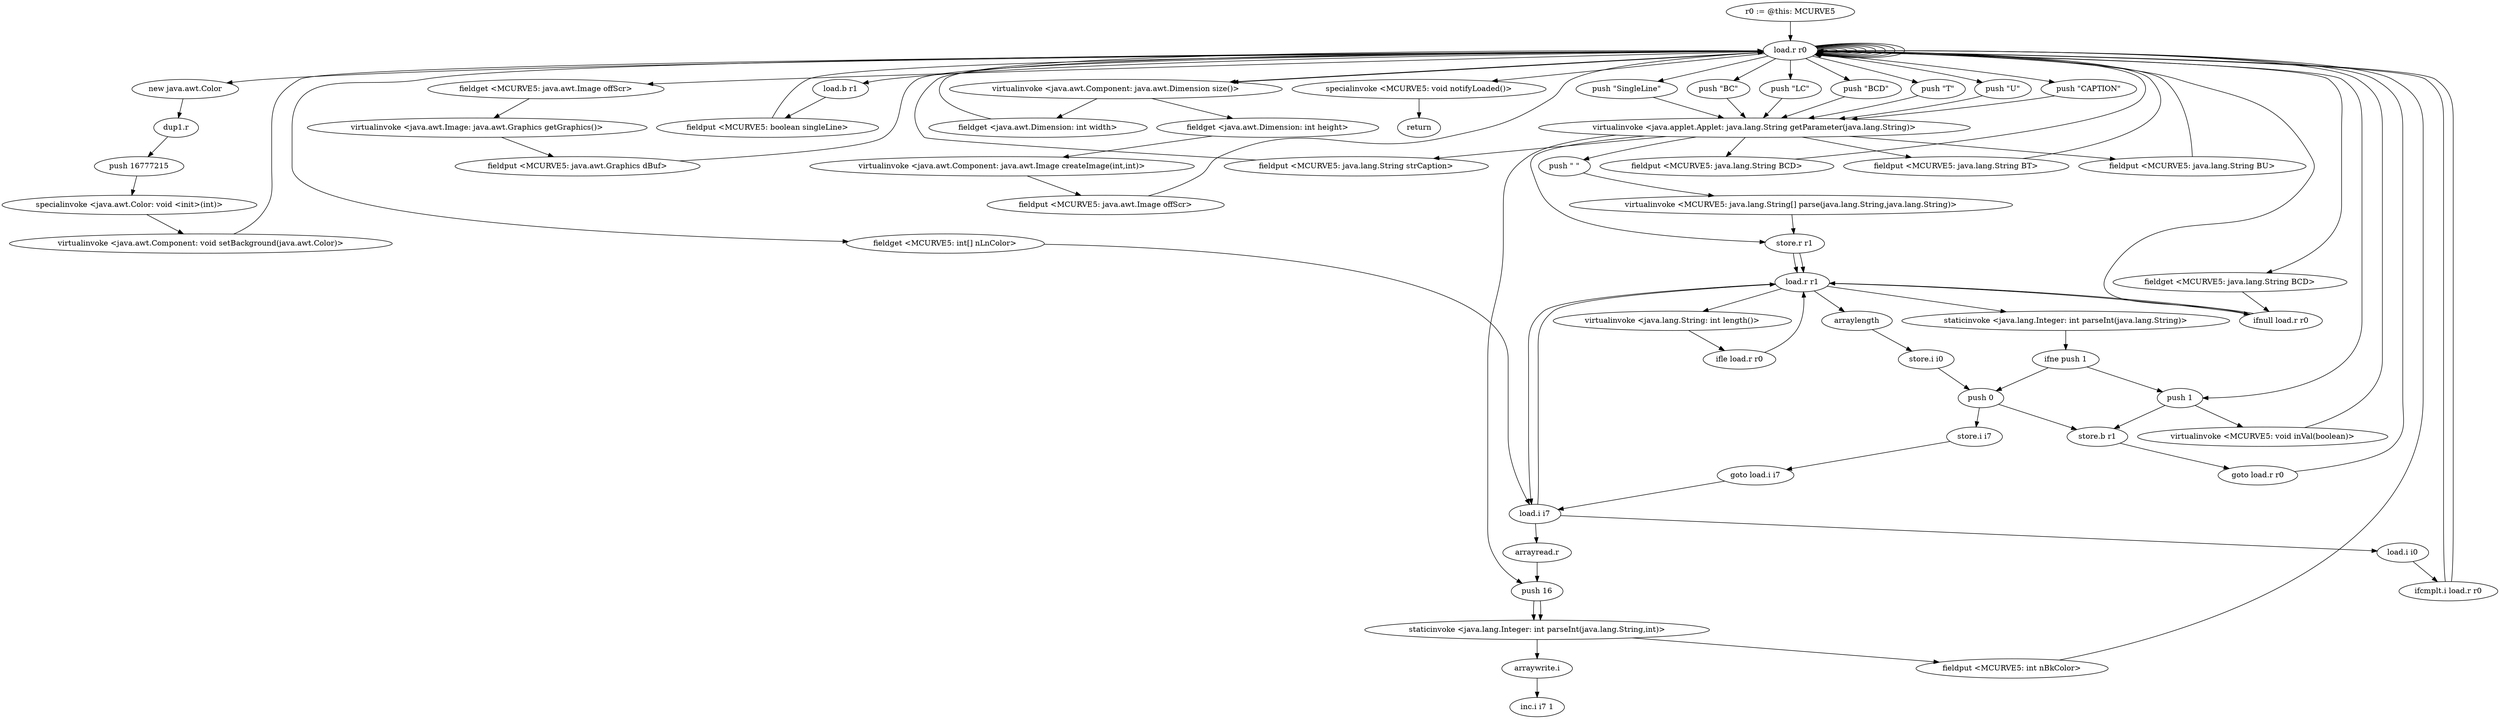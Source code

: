 digraph "" {
    "r0 := @this: MCURVE5"
    "load.r r0"
    "r0 := @this: MCURVE5"->"load.r r0";
    "new java.awt.Color"
    "load.r r0"->"new java.awt.Color";
    "dup1.r"
    "new java.awt.Color"->"dup1.r";
    "push 16777215"
    "dup1.r"->"push 16777215";
    "specialinvoke <java.awt.Color: void <init>(int)>"
    "push 16777215"->"specialinvoke <java.awt.Color: void <init>(int)>";
    "virtualinvoke <java.awt.Component: void setBackground(java.awt.Color)>"
    "specialinvoke <java.awt.Color: void <init>(int)>"->"virtualinvoke <java.awt.Component: void setBackground(java.awt.Color)>";
    "virtualinvoke <java.awt.Component: void setBackground(java.awt.Color)>"->"load.r r0";
    "load.r r0"->"load.r r0";
    "load.r r0"->"load.r r0";
    "virtualinvoke <java.awt.Component: java.awt.Dimension size()>"
    "load.r r0"->"virtualinvoke <java.awt.Component: java.awt.Dimension size()>";
    "fieldget <java.awt.Dimension: int width>"
    "virtualinvoke <java.awt.Component: java.awt.Dimension size()>"->"fieldget <java.awt.Dimension: int width>";
    "fieldget <java.awt.Dimension: int width>"->"load.r r0";
    "load.r r0"->"virtualinvoke <java.awt.Component: java.awt.Dimension size()>";
    "fieldget <java.awt.Dimension: int height>"
    "virtualinvoke <java.awt.Component: java.awt.Dimension size()>"->"fieldget <java.awt.Dimension: int height>";
    "virtualinvoke <java.awt.Component: java.awt.Image createImage(int,int)>"
    "fieldget <java.awt.Dimension: int height>"->"virtualinvoke <java.awt.Component: java.awt.Image createImage(int,int)>";
    "fieldput <MCURVE5: java.awt.Image offScr>"
    "virtualinvoke <java.awt.Component: java.awt.Image createImage(int,int)>"->"fieldput <MCURVE5: java.awt.Image offScr>";
    "fieldput <MCURVE5: java.awt.Image offScr>"->"load.r r0";
    "load.r r0"->"load.r r0";
    "fieldget <MCURVE5: java.awt.Image offScr>"
    "load.r r0"->"fieldget <MCURVE5: java.awt.Image offScr>";
    "virtualinvoke <java.awt.Image: java.awt.Graphics getGraphics()>"
    "fieldget <MCURVE5: java.awt.Image offScr>"->"virtualinvoke <java.awt.Image: java.awt.Graphics getGraphics()>";
    "fieldput <MCURVE5: java.awt.Graphics dBuf>"
    "virtualinvoke <java.awt.Image: java.awt.Graphics getGraphics()>"->"fieldput <MCURVE5: java.awt.Graphics dBuf>";
    "fieldput <MCURVE5: java.awt.Graphics dBuf>"->"load.r r0";
    "load.r r0"->"load.r r0";
    "push \"CAPTION\""
    "load.r r0"->"push \"CAPTION\"";
    "virtualinvoke <java.applet.Applet: java.lang.String getParameter(java.lang.String)>"
    "push \"CAPTION\""->"virtualinvoke <java.applet.Applet: java.lang.String getParameter(java.lang.String)>";
    "fieldput <MCURVE5: java.lang.String strCaption>"
    "virtualinvoke <java.applet.Applet: java.lang.String getParameter(java.lang.String)>"->"fieldput <MCURVE5: java.lang.String strCaption>";
    "fieldput <MCURVE5: java.lang.String strCaption>"->"load.r r0";
    "push \"SingleLine\""
    "load.r r0"->"push \"SingleLine\"";
    "push \"SingleLine\""->"virtualinvoke <java.applet.Applet: java.lang.String getParameter(java.lang.String)>";
    "store.r r1"
    "virtualinvoke <java.applet.Applet: java.lang.String getParameter(java.lang.String)>"->"store.r r1";
    "load.r r1"
    "store.r r1"->"load.r r1";
    "ifnull load.r r0"
    "load.r r1"->"ifnull load.r r0";
    "ifnull load.r r0"->"load.r r1";
    "virtualinvoke <java.lang.String: int length()>"
    "load.r r1"->"virtualinvoke <java.lang.String: int length()>";
    "ifle load.r r0"
    "virtualinvoke <java.lang.String: int length()>"->"ifle load.r r0";
    "ifle load.r r0"->"load.r r1";
    "staticinvoke <java.lang.Integer: int parseInt(java.lang.String)>"
    "load.r r1"->"staticinvoke <java.lang.Integer: int parseInt(java.lang.String)>";
    "ifne push 1"
    "staticinvoke <java.lang.Integer: int parseInt(java.lang.String)>"->"ifne push 1";
    "push 0"
    "ifne push 1"->"push 0";
    "store.b r1"
    "push 0"->"store.b r1";
    "goto load.r r0"
    "store.b r1"->"goto load.r r0";
    "goto load.r r0"->"load.r r0";
    "load.b r1"
    "load.r r0"->"load.b r1";
    "fieldput <MCURVE5: boolean singleLine>"
    "load.b r1"->"fieldput <MCURVE5: boolean singleLine>";
    "fieldput <MCURVE5: boolean singleLine>"->"load.r r0";
    "load.r r0"->"load.r r0";
    "push \"BC\""
    "load.r r0"->"push \"BC\"";
    "push \"BC\""->"virtualinvoke <java.applet.Applet: java.lang.String getParameter(java.lang.String)>";
    "push 16"
    "virtualinvoke <java.applet.Applet: java.lang.String getParameter(java.lang.String)>"->"push 16";
    "staticinvoke <java.lang.Integer: int parseInt(java.lang.String,int)>"
    "push 16"->"staticinvoke <java.lang.Integer: int parseInt(java.lang.String,int)>";
    "fieldput <MCURVE5: int nBkColor>"
    "staticinvoke <java.lang.Integer: int parseInt(java.lang.String,int)>"->"fieldput <MCURVE5: int nBkColor>";
    "fieldput <MCURVE5: int nBkColor>"->"load.r r0";
    "load.r r0"->"load.r r0";
    "push \"LC\""
    "load.r r0"->"push \"LC\"";
    "push \"LC\""->"virtualinvoke <java.applet.Applet: java.lang.String getParameter(java.lang.String)>";
    "push \" \""
    "virtualinvoke <java.applet.Applet: java.lang.String getParameter(java.lang.String)>"->"push \" \"";
    "virtualinvoke <MCURVE5: java.lang.String[] parse(java.lang.String,java.lang.String)>"
    "push \" \""->"virtualinvoke <MCURVE5: java.lang.String[] parse(java.lang.String,java.lang.String)>";
    "virtualinvoke <MCURVE5: java.lang.String[] parse(java.lang.String,java.lang.String)>"->"store.r r1";
    "store.r r1"->"load.r r1";
    "arraylength"
    "load.r r1"->"arraylength";
    "store.i i0"
    "arraylength"->"store.i i0";
    "store.i i0"->"push 0";
    "store.i i7"
    "push 0"->"store.i i7";
    "goto load.i i7"
    "store.i i7"->"goto load.i i7";
    "load.i i7"
    "goto load.i i7"->"load.i i7";
    "load.i i0"
    "load.i i7"->"load.i i0";
    "ifcmplt.i load.r r0"
    "load.i i0"->"ifcmplt.i load.r r0";
    "ifcmplt.i load.r r0"->"load.r r0";
    "load.r r0"->"load.r r0";
    "push \"BCD\""
    "load.r r0"->"push \"BCD\"";
    "push \"BCD\""->"virtualinvoke <java.applet.Applet: java.lang.String getParameter(java.lang.String)>";
    "fieldput <MCURVE5: java.lang.String BCD>"
    "virtualinvoke <java.applet.Applet: java.lang.String getParameter(java.lang.String)>"->"fieldput <MCURVE5: java.lang.String BCD>";
    "fieldput <MCURVE5: java.lang.String BCD>"->"load.r r0";
    "load.r r0"->"load.r r0";
    "push \"T\""
    "load.r r0"->"push \"T\"";
    "push \"T\""->"virtualinvoke <java.applet.Applet: java.lang.String getParameter(java.lang.String)>";
    "fieldput <MCURVE5: java.lang.String BT>"
    "virtualinvoke <java.applet.Applet: java.lang.String getParameter(java.lang.String)>"->"fieldput <MCURVE5: java.lang.String BT>";
    "fieldput <MCURVE5: java.lang.String BT>"->"load.r r0";
    "load.r r0"->"load.r r0";
    "push \"U\""
    "load.r r0"->"push \"U\"";
    "push \"U\""->"virtualinvoke <java.applet.Applet: java.lang.String getParameter(java.lang.String)>";
    "fieldput <MCURVE5: java.lang.String BU>"
    "virtualinvoke <java.applet.Applet: java.lang.String getParameter(java.lang.String)>"->"fieldput <MCURVE5: java.lang.String BU>";
    "fieldput <MCURVE5: java.lang.String BU>"->"load.r r0";
    "fieldget <MCURVE5: java.lang.String BCD>"
    "load.r r0"->"fieldget <MCURVE5: java.lang.String BCD>";
    "fieldget <MCURVE5: java.lang.String BCD>"->"ifnull load.r r0";
    "ifnull load.r r0"->"load.r r0";
    "push 1"
    "load.r r0"->"push 1";
    "virtualinvoke <MCURVE5: void inVal(boolean)>"
    "push 1"->"virtualinvoke <MCURVE5: void inVal(boolean)>";
    "virtualinvoke <MCURVE5: void inVal(boolean)>"->"load.r r0";
    "specialinvoke <MCURVE5: void notifyLoaded()>"
    "load.r r0"->"specialinvoke <MCURVE5: void notifyLoaded()>";
    "return"
    "specialinvoke <MCURVE5: void notifyLoaded()>"->"return";
    "ifcmplt.i load.r r0"->"load.r r0";
    "fieldget <MCURVE5: int[] nLnColor>"
    "load.r r0"->"fieldget <MCURVE5: int[] nLnColor>";
    "fieldget <MCURVE5: int[] nLnColor>"->"load.i i7";
    "load.i i7"->"load.r r1";
    "load.r r1"->"load.i i7";
    "arrayread.r"
    "load.i i7"->"arrayread.r";
    "arrayread.r"->"push 16";
    "push 16"->"staticinvoke <java.lang.Integer: int parseInt(java.lang.String,int)>";
    "arraywrite.i"
    "staticinvoke <java.lang.Integer: int parseInt(java.lang.String,int)>"->"arraywrite.i";
    "inc.i i7 1"
    "arraywrite.i"->"inc.i i7 1";
    "ifne push 1"->"push 1";
    "push 1"->"store.b r1";
}
